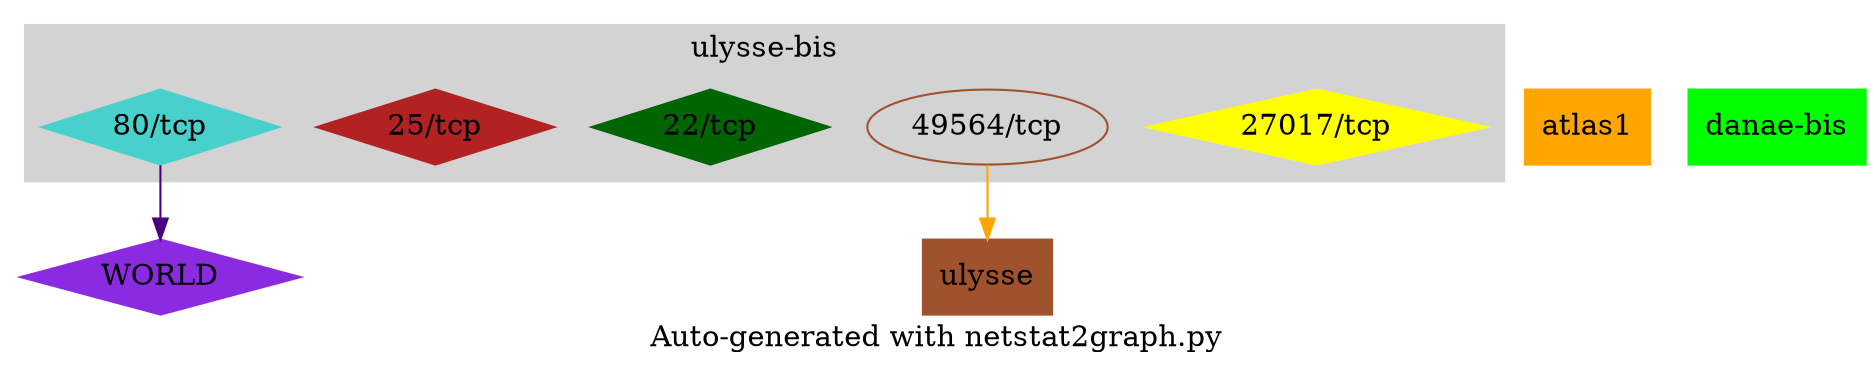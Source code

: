 digraph "" {
	graph [bb="0,0,767.5,170",
		label="Auto-generated with netstat2graph.py",
		lheight=0.21,
		lp="383.75,11.5",
		lwidth=2.97
	];
	node [label="\N"];
	subgraph "clusterulysse-bis" {
		graph [bb="8,87,614,162",
			color=lightgrey,
			label="ulysse-bis",
			lheight=0.21,
			lp="311,150.5",
			lwidth=0.79,
			style=filled
		];
		"ulysse-bis/27017/tcp"		 [color=yellow,
			height=0.5,
			label="27017/tcp",
			pos="540,113",
			rankdir=LR,
			shape=diamond,
			style=filled,
			width=1.8383];
		"ulysse-bis/80/tcp"		 [color=mediumturquoise,
			height=0.5,
			label="80/tcp",
			pos="64,113",
			rankdir=LR,
			shape=diamond,
			style=filled,
			width=1.3277];
		"ulysse-bis/22/tcp"		 [color=darkgreen,
			height=0.5,
			label="22/tcp",
			pos="291,113",
			rankdir=LR,
			shape=diamond,
			style=filled,
			width=1.3021];
		"ulysse-bis/25/tcp"		 [color=firebrick,
			height=0.5,
			label="25/tcp",
			pos="178,113",
			rankdir=LR,
			shape=diamond,
			style=filled,
			width=1.3277];
		"ulysse-bis/49564/tcp"		 [color=sienna,
			height=0.5,
			label="49564/tcp",
			pos="406,113",
			width=1.3902];
	}
	WORLD	 [color=blueviolet,
		height=0.5,
		label=WORLD,
		pos="64,41",
		shape=diamond,
		style=filled,
		width=1.7362];
	"ulysse-bis/80/tcp" -> WORLD	 [color=indigo,
		pos="e,64,59.413 64,94.831 64,87.131 64,77.974 64,69.417"];
	ulysse	 [color=sienna,
		height=0.5,
		label=ulysse,
		pos="406,41",
		shape=box,
		style=filled,
		width=0.75];
	"ulysse-bis/49564/tcp" -> ulysse	 [color=orange,
		pos="e,406,59.413 406,94.831 406,87.131 406,77.974 406,69.417"];
	atlas1	 [color=orange,
		height=0.5,
		label=atlas1,
		pos="651,113",
		shape=box,
		style=filled,
		width=0.75];
	"danae-bis"	 [color=green,
		height=0.5,
		label="danae-bis",
		pos="732,113",
		shape=box,
		style=filled,
		width=0.98611];
}
